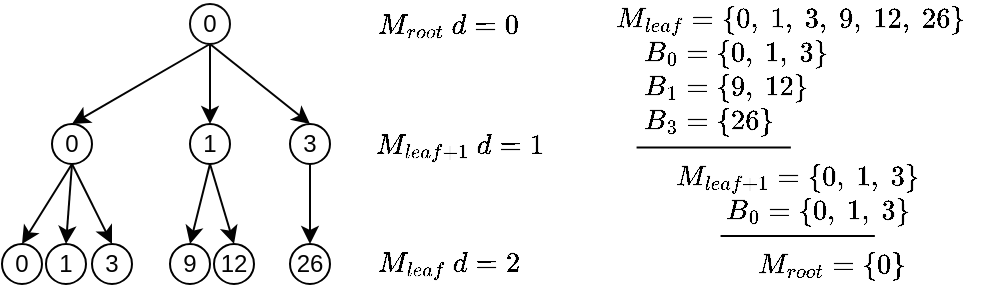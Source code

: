 <mxfile>
    <diagram id="VsDZFpl_Vk4CbNXMc5UR" name="Page-1">
        <mxGraphModel dx="187" dy="285" grid="1" gridSize="10" guides="1" tooltips="1" connect="1" arrows="1" fold="1" page="1" pageScale="1" pageWidth="827" pageHeight="1169" math="1" shadow="0">
            <root>
                <mxCell id="0"/>
                <mxCell id="1" parent="0"/>
                <mxCell id="46" value="" style="group;fontColor=#000000;" parent="1" vertex="1" connectable="0">
                    <mxGeometry x="530" y="258" width="180" height="140.57" as="geometry"/>
                </mxCell>
                <mxCell id="2" value="\(M_{leaf} = \{0,\ 1,\ 3,\ 9,\ 12,\ 26\}\)" style="text;html=1;align=center;verticalAlign=middle;resizable=0;points=[];autosize=1;strokeColor=none;fillColor=none;fontColor=#000000;" parent="46" vertex="1">
                    <mxGeometry width="210" height="20" as="geometry"/>
                </mxCell>
                <mxCell id="8" value="\(B_{0} = \{0,\ 1,\ 3\}\)" style="text;html=1;align=center;verticalAlign=middle;resizable=0;points=[];autosize=1;strokeColor=none;fillColor=none;fontColor=#000000;" parent="46" vertex="1">
                    <mxGeometry x="12.857" y="17.143" width="130" height="20" as="geometry"/>
                </mxCell>
                <mxCell id="9" value="\(B_{1} = \{9,\ 12\}\)" style="text;html=1;align=center;verticalAlign=middle;resizable=0;points=[];autosize=1;strokeColor=none;fillColor=none;fontColor=#000000;" parent="46" vertex="1">
                    <mxGeometry x="12.857" y="34.285" width="120" height="20" as="geometry"/>
                </mxCell>
                <mxCell id="11" value="\(B_{3} = \{26\}\)" style="text;html=1;align=center;verticalAlign=middle;resizable=0;points=[];autosize=1;strokeColor=none;fillColor=none;fontColor=#000000;" parent="46" vertex="1">
                    <mxGeometry x="13.714" y="51.428" width="100" height="20" as="geometry"/>
                </mxCell>
                <mxCell id="32" value="\(M_{leaf + 1} = \{0,\ 1,\ 3\}\)" style="text;html=1;align=center;verticalAlign=middle;resizable=0;points=[];autosize=1;strokeColor=none;fillColor=none;fontColor=#000000;" parent="46" vertex="1">
                    <mxGeometry x="28.286" y="78.856" width="160" height="20" as="geometry"/>
                </mxCell>
                <mxCell id="33" value="\(B_{0} = \{0,\ 1,\ 3\}\)" style="text;html=1;align=center;verticalAlign=middle;resizable=0;points=[];autosize=1;strokeColor=none;fillColor=none;fontColor=#000000;" parent="46" vertex="1">
                    <mxGeometry x="54" y="95.999" width="130" height="20" as="geometry"/>
                </mxCell>
                <mxCell id="39" value="\(M_{root} = \{0\}\)" style="text;html=1;align=center;verticalAlign=middle;resizable=0;points=[];autosize=1;strokeColor=none;fillColor=none;fontColor=#000000;" parent="46" vertex="1">
                    <mxGeometry x="70.286" y="123.427" width="110" height="20" as="geometry"/>
                </mxCell>
                <mxCell id="44" value="" style="endArrow=none;html=1;fontColor=#000000;strokeColor=#000000;" parent="46" edge="1">
                    <mxGeometry width="50" height="50" relative="1" as="geometry">
                        <mxPoint x="28.286" y="73.714" as="sourcePoint"/>
                        <mxPoint x="105.429" y="73.714" as="targetPoint"/>
                    </mxGeometry>
                </mxCell>
                <mxCell id="45" value="" style="endArrow=none;html=1;fontColor=#000000;strokeColor=#000000;" parent="46" edge="1">
                    <mxGeometry width="50" height="50" relative="1" as="geometry">
                        <mxPoint x="70.286" y="117.942" as="sourcePoint"/>
                        <mxPoint x="147.429" y="117.942" as="targetPoint"/>
                    </mxGeometry>
                </mxCell>
                <mxCell id="14" value="0" style="ellipse;whiteSpace=wrap;html=1;strokeColor=#000000;fontColor=#030303;" parent="1" vertex="1">
                    <mxGeometry x="241" y="380" width="20" height="20" as="geometry"/>
                </mxCell>
                <mxCell id="15" value="1" style="ellipse;whiteSpace=wrap;html=1;strokeColor=#000000;fontColor=#030303;" parent="1" vertex="1">
                    <mxGeometry x="263" y="380" width="20" height="20" as="geometry"/>
                </mxCell>
                <mxCell id="16" value="3" style="ellipse;whiteSpace=wrap;html=1;strokeColor=#000000;fontColor=#030303;" parent="1" vertex="1">
                    <mxGeometry x="286" y="380" width="20" height="20" as="geometry"/>
                </mxCell>
                <mxCell id="17" value="9" style="ellipse;whiteSpace=wrap;html=1;strokeColor=#000000;fontColor=#030303;" parent="1" vertex="1">
                    <mxGeometry x="325" y="380" width="20" height="20" as="geometry"/>
                </mxCell>
                <mxCell id="18" value="12" style="ellipse;whiteSpace=wrap;html=1;strokeColor=#000000;fontColor=#030303;" parent="1" vertex="1">
                    <mxGeometry x="347" y="380" width="20" height="20" as="geometry"/>
                </mxCell>
                <mxCell id="20" value="26" style="ellipse;whiteSpace=wrap;html=1;strokeColor=#000000;fontColor=#030303;" parent="1" vertex="1">
                    <mxGeometry x="385" y="380" width="20" height="20" as="geometry"/>
                </mxCell>
                <mxCell id="25" style="edgeStyle=none;html=1;exitX=0.5;exitY=1;exitDx=0;exitDy=0;entryX=0.5;entryY=0;entryDx=0;entryDy=0;strokeColor=#030303;" parent="1" source="22" target="14" edge="1">
                    <mxGeometry relative="1" as="geometry"/>
                </mxCell>
                <mxCell id="26" style="edgeStyle=none;html=1;exitX=0.5;exitY=1;exitDx=0;exitDy=0;entryX=0.5;entryY=0;entryDx=0;entryDy=0;strokeColor=#030303;" parent="1" source="22" target="15" edge="1">
                    <mxGeometry relative="1" as="geometry"/>
                </mxCell>
                <mxCell id="27" style="edgeStyle=none;html=1;exitX=0.5;exitY=1;exitDx=0;exitDy=0;entryX=0.5;entryY=0;entryDx=0;entryDy=0;strokeColor=#030303;" parent="1" source="22" target="16" edge="1">
                    <mxGeometry relative="1" as="geometry"/>
                </mxCell>
                <mxCell id="22" value="0" style="ellipse;whiteSpace=wrap;html=1;strokeColor=#000000;fontColor=#030303;" parent="1" vertex="1">
                    <mxGeometry x="266" y="320" width="20" height="20" as="geometry"/>
                </mxCell>
                <mxCell id="28" style="edgeStyle=none;html=1;exitX=0.5;exitY=1;exitDx=0;exitDy=0;entryX=0.5;entryY=0;entryDx=0;entryDy=0;strokeColor=#030303;" parent="1" source="23" target="17" edge="1">
                    <mxGeometry relative="1" as="geometry"/>
                </mxCell>
                <mxCell id="29" style="edgeStyle=none;html=1;exitX=0.5;exitY=1;exitDx=0;exitDy=0;entryX=0.5;entryY=0;entryDx=0;entryDy=0;strokeColor=#030303;" parent="1" source="23" target="18" edge="1">
                    <mxGeometry relative="1" as="geometry"/>
                </mxCell>
                <mxCell id="23" value="1" style="ellipse;whiteSpace=wrap;html=1;strokeColor=#000000;fontColor=#030303;" parent="1" vertex="1">
                    <mxGeometry x="335" y="320" width="20" height="20" as="geometry"/>
                </mxCell>
                <mxCell id="30" style="edgeStyle=none;html=1;exitX=0.5;exitY=1;exitDx=0;exitDy=0;entryX=0.5;entryY=0;entryDx=0;entryDy=0;strokeColor=#030303;" parent="1" source="24" target="20" edge="1">
                    <mxGeometry relative="1" as="geometry"/>
                </mxCell>
                <mxCell id="24" value="3" style="ellipse;whiteSpace=wrap;html=1;strokeColor=#000000;fontColor=#030303;" parent="1" vertex="1">
                    <mxGeometry x="385" y="320" width="20" height="20" as="geometry"/>
                </mxCell>
                <mxCell id="35" style="edgeStyle=none;html=1;exitX=0.5;exitY=1;exitDx=0;exitDy=0;entryX=0.5;entryY=0;entryDx=0;entryDy=0;strokeColor=#030303;" parent="1" source="34" target="22" edge="1">
                    <mxGeometry relative="1" as="geometry"/>
                </mxCell>
                <mxCell id="36" style="edgeStyle=none;html=1;exitX=0.5;exitY=1;exitDx=0;exitDy=0;entryX=0.5;entryY=0;entryDx=0;entryDy=0;strokeColor=#030303;" parent="1" source="34" target="23" edge="1">
                    <mxGeometry relative="1" as="geometry"/>
                </mxCell>
                <mxCell id="37" style="edgeStyle=none;html=1;exitX=0.5;exitY=1;exitDx=0;exitDy=0;entryX=0.5;entryY=0;entryDx=0;entryDy=0;strokeColor=#030303;" parent="1" source="34" target="24" edge="1">
                    <mxGeometry relative="1" as="geometry"/>
                </mxCell>
                <mxCell id="34" value="0" style="ellipse;whiteSpace=wrap;html=1;strokeColor=#080808;fontColor=#030303;" parent="1" vertex="1">
                    <mxGeometry x="335" y="260" width="20" height="20" as="geometry"/>
                </mxCell>
                <mxCell id="41" value="\(M_{leaf}\ d=2\)" style="text;html=1;align=center;verticalAlign=middle;resizable=0;points=[];autosize=1;strokeColor=none;fillColor=none;fontColor=#000000;" parent="1" vertex="1">
                    <mxGeometry x="414" y="380" width="100" height="20" as="geometry"/>
                </mxCell>
                <mxCell id="42" value="\(M_{leaf+1}\ d=1\)" style="text;html=1;align=center;verticalAlign=middle;resizable=0;points=[];autosize=1;strokeColor=none;fillColor=none;fontColor=#000000;" parent="1" vertex="1">
                    <mxGeometry x="415" y="321" width="110" height="20" as="geometry"/>
                </mxCell>
                <mxCell id="43" value="\(M_{root}\ d=0\)" style="text;html=1;align=center;verticalAlign=middle;resizable=0;points=[];autosize=1;strokeColor=none;fillColor=none;fontColor=#000000;" parent="1" vertex="1">
                    <mxGeometry x="414" y="261" width="100" height="20" as="geometry"/>
                </mxCell>
            </root>
        </mxGraphModel>
    </diagram>
</mxfile>